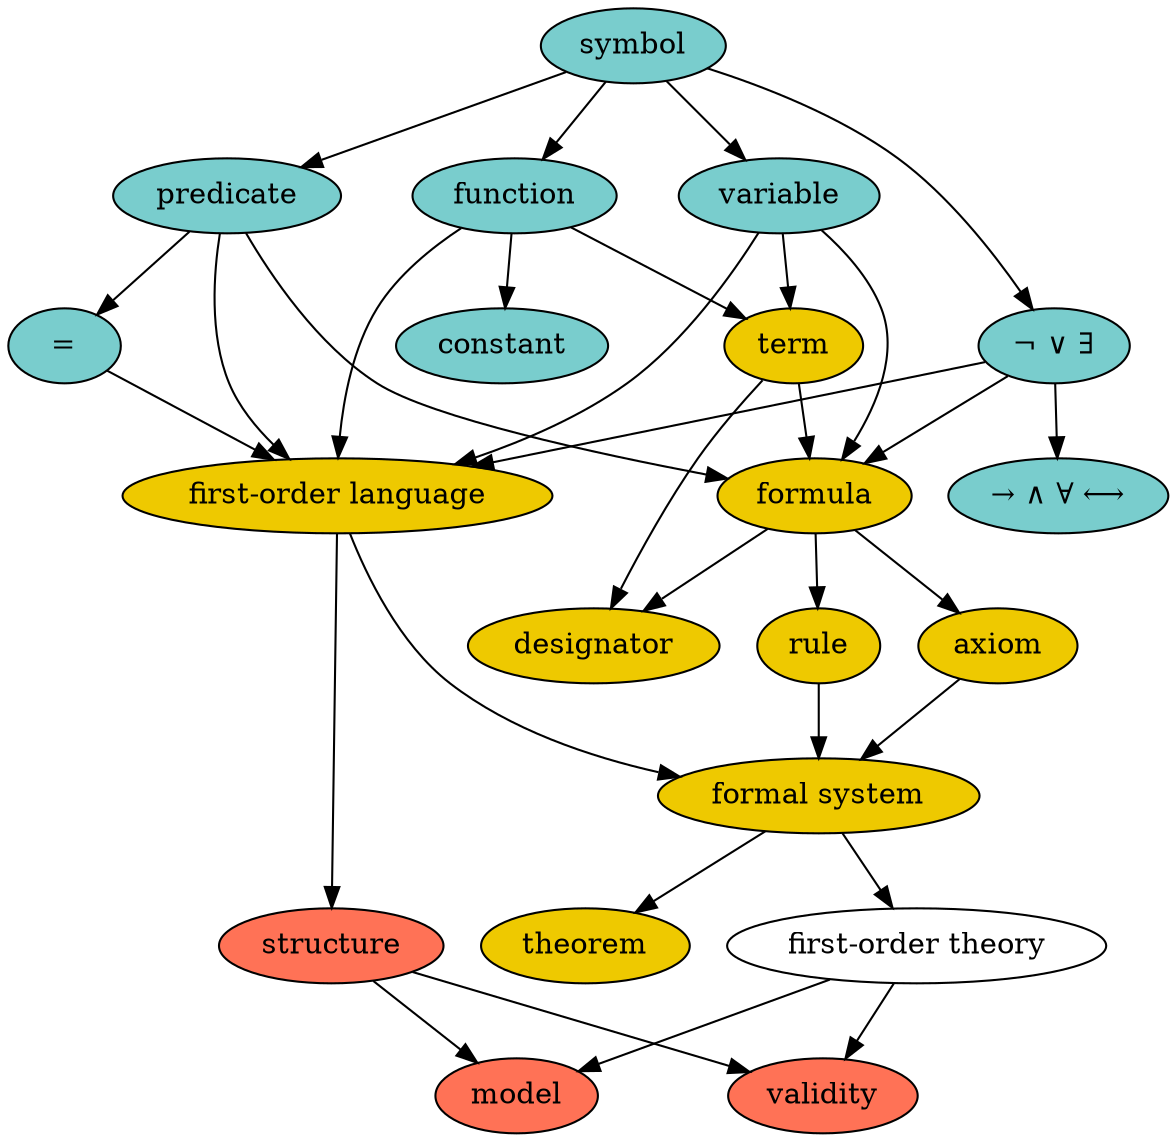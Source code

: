 digraph {
  theory[label="first-order theory"];

  subgraph symbols {
    node [style=filled,fillcolor=darkslategray3];
    rankdir="LR";
    style=filled; 
    color=lightgrey;
    label="symbols";

    symbol;
    variable;
    function;
    predicate;
    constant;
    connective[label="¬ ∨ ∃"];
    defined_symbol[label="→ ∧ ∀ ⟷"];
    equality[label="="];

    symbol -> variable;
    symbol -> function;
    symbol -> predicate;
    symbol -> connective;
    connective -> defined_symbol;
    predicate -> equality;
    function -> constant;
  } 

  subgraph syntax {
    node [style=filled,fillcolor=gold2];
    style=filled; 
    color=lightgrey;
    label="syntax";

    first_order_lang[label="first-order language"];
    term;
    formula;
    designator;
    axiom;
    rule;
    theorem;
    formal_system[label="formal system"];

    term -> formula;
    formula -> axiom;
    formula -> rule;
    term -> designator;
    formula -> designator;
    first_order_lang -> formal_system;
    axiom -> formal_system;
    rule -> formal_system;
    formal_system -> theorem;
  }

  subgraph semantics {
    node [style=filled,fillcolor=coral1];
    style=filled; 
    color=lightgrey;
    label="semantics";

    structure;
    model;
    validity;

    structure -> model;
    structure -> validity;
  }

  variable -> first_order_lang;
  function -> first_order_lang;
  predicate -> first_order_lang;
  connective -> first_order_lang;
  equality -> first_order_lang;
  variable -> term;
  function -> term;
  variable -> formula;
  predicate -> formula;
  connective -> formula;

  first_order_lang -> structure;
  formal_system -> theory;
  theory -> model;
  theory -> validity;

}
